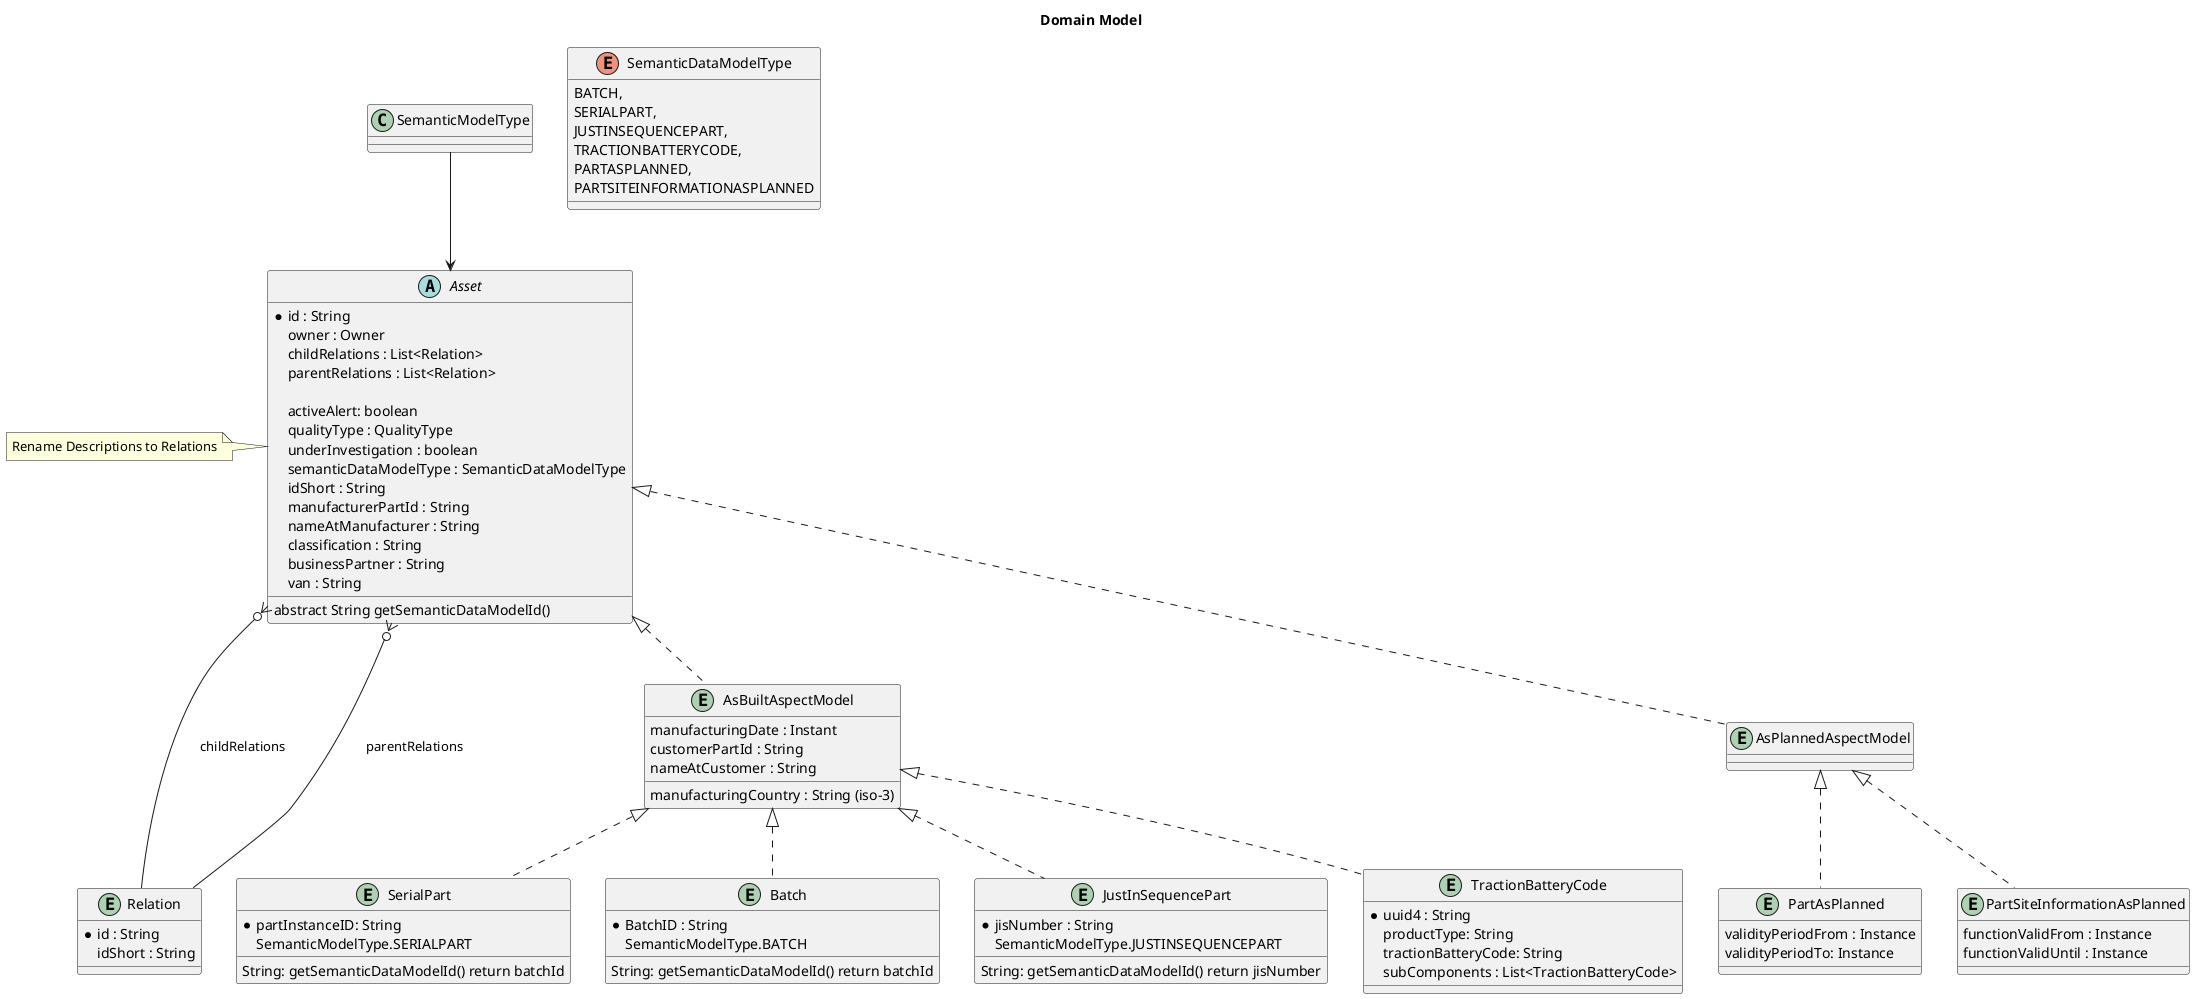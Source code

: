 @startuml

title: Domain Model


abstract Asset {
        *   id : String
        owner : Owner
        childRelations : List<Relation>
        parentRelations : List<Relation>

        activeAlert: boolean
        qualityType : QualityType
        underInvestigation : boolean
        semanticDataModelType : SemanticDataModelType
        idShort : String
        manufacturerPartId : String /' partTypeInformation.manufacturerPartId '/
        nameAtManufacturer : String /' partTypeInformation.nameAtManufacturer '/
        classification : String /' partTypeInformation.classification '/
        businessPartner : String /' BusinessPartner '/
        abstract String getSemanticDataModelId()
        van : String

}

note left
    Rename Descriptions to Relations
end note

entity Relation {
       *   id : String
       idShort : String
}

enum SemanticDataModelType {
    BATCH,
    SERIALPART,
    JUSTINSEQUENCEPART,
    TRACTIONBATTERYCODE,
    PARTASPLANNED,
    PARTSITEINFORMATIONASPLANNED
}


entity AsBuiltAspectModel {
    manufacturingDate : Instant
    manufacturingCountry : String (iso-3)
    customerPartId : String
    nameAtCustomer : String
}

entity SerialPart {
       * partInstanceID: String
       String: getSemanticDataModelId() return batchId
       SemanticModelType.SERIALPART
}

entity Batch {
     * BatchID : String
     String: getSemanticDataModelId() return batchId
     SemanticModelType.BATCH
}

entity JustInSequencePart {
     * jisNumber : String
     String: getSemanticDataModelId() return jisNumber
     SemanticModelType.JUSTINSEQUENCEPART
}

entity TractionBatteryCode {
    * uuid4 : String /' UUID ID '/
    productType: String
    tractionBatteryCode: String
    subComponents : List<TractionBatteryCode>
}

entity PartAsPlanned {
/'
    1.0.0
'/
    validityPeriodFrom : Instance
    validityPeriodTo: Instance
}

entity PartSiteInformationAsPlanned {
/'
    1.0.0
    Currently this is not ready for implementing - there is no specification right now.
'/
    functionValidFrom : Instance
    functionValidUntil : Instance
}

entity AsPlannedAspectModel {
}

SemanticModelType --> Asset
Asset <|.. AsBuiltAspectModel
Asset <|.. AsPlannedAspectModel

AsBuiltAspectModel <|.. Batch
AsBuiltAspectModel <|.. SerialPart
AsBuiltAspectModel <|.. JustInSequencePart
AsBuiltAspectModel <|.. TractionBatteryCode

AsPlannedAspectModel <|.. PartAsPlanned
AsPlannedAspectModel <|.. PartSiteInformationAsPlanned

Asset }o--- Relation : childRelations
Asset }o---  Relation : parentRelations

@enduml
